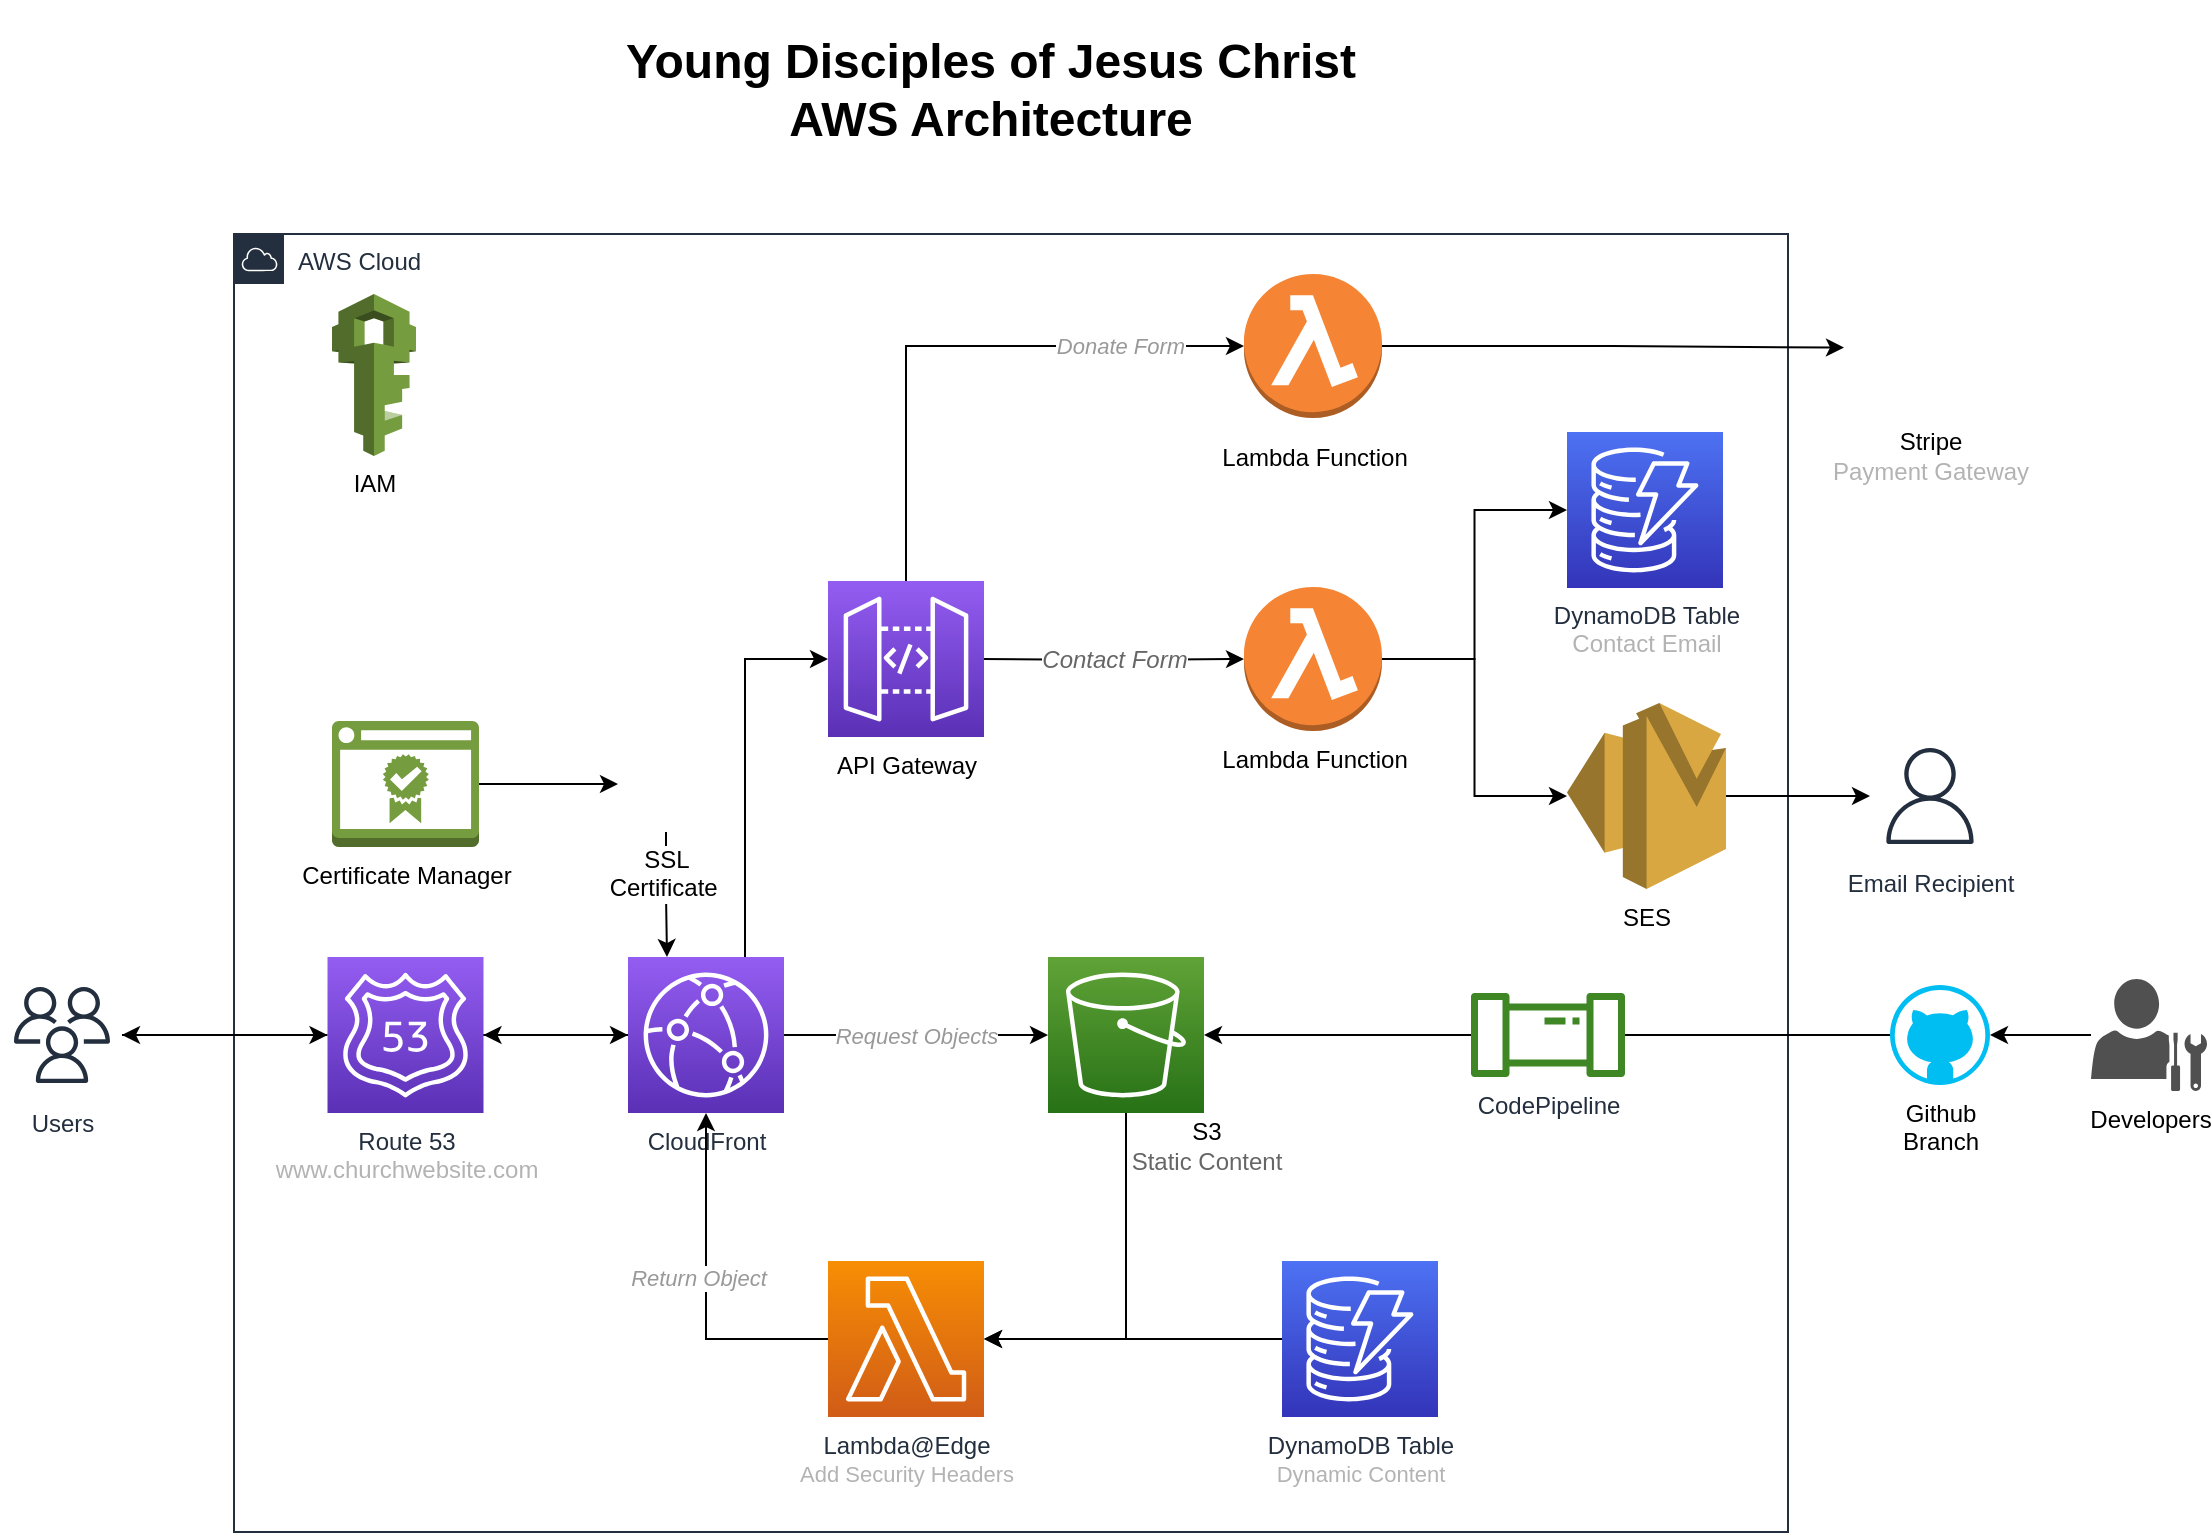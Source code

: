 <mxfile version="15.8.9" type="device"><diagram id="F_GX6j7zNEubSdY9tGsO" name="Page-1"><mxGraphModel dx="2720" dy="1298" grid="0" gridSize="10" guides="1" tooltips="1" connect="1" arrows="1" fold="1" page="1" pageScale="1" pageWidth="1600" pageHeight="900" math="0" shadow="0"><root><mxCell id="0"/><mxCell id="ze4dOxGsV48yEMxb5CTM-83" value="Cheapest" style="" parent="0"/><mxCell id="ze4dOxGsV48yEMxb5CTM-84" value="AWS Cloud" style="points=[[0,0],[0.25,0],[0.5,0],[0.75,0],[1,0],[1,0.25],[1,0.5],[1,0.75],[1,1],[0.75,1],[0.5,1],[0.25,1],[0,1],[0,0.75],[0,0.5],[0,0.25]];outlineConnect=0;gradientColor=none;html=1;whiteSpace=wrap;fontSize=12;fontStyle=0;shape=mxgraph.aws4.group;grIcon=mxgraph.aws4.group_aws_cloud;strokeColor=#232F3E;fillColor=none;verticalAlign=top;align=left;spacingLeft=30;fontColor=#232F3E;dashed=0;" parent="ze4dOxGsV48yEMxb5CTM-83" vertex="1"><mxGeometry x="390" y="132" width="777" height="649" as="geometry"/></mxCell><mxCell id="ze4dOxGsV48yEMxb5CTM-133" style="edgeStyle=orthogonalEdgeStyle;rounded=0;orthogonalLoop=1;jettySize=auto;html=1;entryX=0;entryY=0.5;entryDx=0;entryDy=0;entryPerimeter=0;fontColor=#666666;exitX=0.75;exitY=0;exitDx=0;exitDy=0;exitPerimeter=0;" parent="ze4dOxGsV48yEMxb5CTM-83" source="ze4dOxGsV48yEMxb5CTM-86" target="ze4dOxGsV48yEMxb5CTM-124" edge="1"><mxGeometry relative="1" as="geometry"/></mxCell><mxCell id="Wkkz1tDfZ1V06rZeRBWS-2" value="&lt;i&gt;&lt;font color=&quot;#999999&quot;&gt;Request Objects&lt;/font&gt;&lt;/i&gt;" style="edgeStyle=orthogonalEdgeStyle;rounded=0;orthogonalLoop=1;jettySize=auto;html=1;fontColor=#666666;strokeColor=#000000;" edge="1" parent="ze4dOxGsV48yEMxb5CTM-83" source="ze4dOxGsV48yEMxb5CTM-86" target="ze4dOxGsV48yEMxb5CTM-90"><mxGeometry relative="1" as="geometry"/></mxCell><mxCell id="imjI7Wg0snwb1tpI8fab-19" style="edgeStyle=orthogonalEdgeStyle;rounded=0;orthogonalLoop=1;jettySize=auto;html=1;exitX=0;exitY=0.5;exitDx=0;exitDy=0;exitPerimeter=0;labelBackgroundColor=none;fontColor=#999999;strokeColor=#000000;" edge="1" parent="ze4dOxGsV48yEMxb5CTM-83" source="ze4dOxGsV48yEMxb5CTM-86" target="ze4dOxGsV48yEMxb5CTM-93"><mxGeometry relative="1" as="geometry"/></mxCell><mxCell id="ze4dOxGsV48yEMxb5CTM-86" value="CloudFront" style="sketch=0;points=[[0,0,0],[0.25,0,0],[0.5,0,0],[0.75,0,0],[1,0,0],[0,1,0],[0.25,1,0],[0.5,1,0],[0.75,1,0],[1,1,0],[0,0.25,0],[0,0.5,0],[0,0.75,0],[1,0.25,0],[1,0.5,0],[1,0.75,0]];outlineConnect=0;fontColor=#232F3E;gradientColor=#945DF2;gradientDirection=north;fillColor=#5A30B5;strokeColor=#ffffff;dashed=0;verticalLabelPosition=bottom;verticalAlign=top;align=center;html=1;fontSize=12;fontStyle=0;aspect=fixed;shape=mxgraph.aws4.resourceIcon;resIcon=mxgraph.aws4.cloudfront;" parent="ze4dOxGsV48yEMxb5CTM-83" vertex="1"><mxGeometry x="587" y="493.5" width="78" height="78" as="geometry"/></mxCell><mxCell id="ze4dOxGsV48yEMxb5CTM-88" style="edgeStyle=orthogonalEdgeStyle;rounded=0;orthogonalLoop=1;jettySize=auto;html=1;exitX=0.5;exitY=1;exitDx=0;exitDy=0;exitPerimeter=0;entryX=1;entryY=0.5;entryDx=0;entryDy=0;entryPerimeter=0;" parent="ze4dOxGsV48yEMxb5CTM-83" source="ze4dOxGsV48yEMxb5CTM-90" target="ze4dOxGsV48yEMxb5CTM-115" edge="1"><mxGeometry relative="1" as="geometry"/></mxCell><mxCell id="ze4dOxGsV48yEMxb5CTM-90" value="" style="sketch=0;points=[[0,0,0],[0.25,0,0],[0.5,0,0],[0.75,0,0],[1,0,0],[0,1,0],[0.25,1,0],[0.5,1,0],[0.75,1,0],[1,1,0],[0,0.25,0],[0,0.5,0],[0,0.75,0],[1,0.25,0],[1,0.5,0],[1,0.75,0]];outlineConnect=0;fontColor=#232F3E;gradientColor=#60A337;gradientDirection=north;fillColor=#277116;strokeColor=#ffffff;dashed=0;verticalLabelPosition=bottom;verticalAlign=top;align=center;html=1;fontSize=12;fontStyle=0;aspect=fixed;shape=mxgraph.aws4.resourceIcon;resIcon=mxgraph.aws4.s3;" parent="ze4dOxGsV48yEMxb5CTM-83" vertex="1"><mxGeometry x="797" y="493.5" width="78" height="78" as="geometry"/></mxCell><mxCell id="ze4dOxGsV48yEMxb5CTM-91" style="edgeStyle=orthogonalEdgeStyle;rounded=0;orthogonalLoop=1;jettySize=auto;html=1;" parent="ze4dOxGsV48yEMxb5CTM-83" source="ze4dOxGsV48yEMxb5CTM-93" target="ze4dOxGsV48yEMxb5CTM-95" edge="1"><mxGeometry relative="1" as="geometry"/></mxCell><mxCell id="ze4dOxGsV48yEMxb5CTM-92" style="edgeStyle=orthogonalEdgeStyle;rounded=0;orthogonalLoop=1;jettySize=auto;html=1;exitX=1;exitY=0.5;exitDx=0;exitDy=0;exitPerimeter=0;fontColor=#000000;startArrow=none;" parent="ze4dOxGsV48yEMxb5CTM-83" source="ze4dOxGsV48yEMxb5CTM-93" target="ze4dOxGsV48yEMxb5CTM-86" edge="1"><mxGeometry relative="1" as="geometry"><mxPoint x="545" y="532.5" as="sourcePoint"/></mxGeometry></mxCell><mxCell id="ze4dOxGsV48yEMxb5CTM-93" value="Route 53&lt;br&gt;&lt;font color=&quot;#b3b3b3&quot;&gt;www.churchwebsite.com&lt;/font&gt;" style="sketch=0;points=[[0,0,0],[0.25,0,0],[0.5,0,0],[0.75,0,0],[1,0,0],[0,1,0],[0.25,1,0],[0.5,1,0],[0.75,1,0],[1,1,0],[0,0.25,0],[0,0.5,0],[0,0.75,0],[1,0.25,0],[1,0.5,0],[1,0.75,0]];outlineConnect=0;fontColor=#232F3E;gradientColor=#945DF2;gradientDirection=north;fillColor=#5A30B5;strokeColor=#ffffff;dashed=0;verticalLabelPosition=bottom;verticalAlign=top;align=center;html=1;fontSize=12;fontStyle=0;aspect=fixed;shape=mxgraph.aws4.resourceIcon;resIcon=mxgraph.aws4.route_53;" parent="ze4dOxGsV48yEMxb5CTM-83" vertex="1"><mxGeometry x="436.75" y="493.5" width="78" height="78" as="geometry"/></mxCell><mxCell id="ze4dOxGsV48yEMxb5CTM-94" style="edgeStyle=orthogonalEdgeStyle;rounded=0;orthogonalLoop=1;jettySize=auto;html=1;" parent="ze4dOxGsV48yEMxb5CTM-83" source="ze4dOxGsV48yEMxb5CTM-95" target="ze4dOxGsV48yEMxb5CTM-93" edge="1"><mxGeometry relative="1" as="geometry"/></mxCell><mxCell id="ze4dOxGsV48yEMxb5CTM-95" value="Users" style="sketch=0;outlineConnect=0;fontColor=#232F3E;gradientColor=none;strokeColor=#232F3E;fillColor=#ffffff;dashed=0;verticalLabelPosition=bottom;verticalAlign=top;align=center;html=1;fontSize=12;fontStyle=0;aspect=fixed;shape=mxgraph.aws4.resourceIcon;resIcon=mxgraph.aws4.users;" parent="ze4dOxGsV48yEMxb5CTM-83" vertex="1"><mxGeometry x="274" y="502.5" width="60" height="60" as="geometry"/></mxCell><mxCell id="imjI7Wg0snwb1tpI8fab-20" style="edgeStyle=orthogonalEdgeStyle;rounded=0;orthogonalLoop=1;jettySize=auto;html=1;exitX=0.5;exitY=1;exitDx=0;exitDy=0;entryX=0.25;entryY=0;entryDx=0;entryDy=0;entryPerimeter=0;labelBackgroundColor=none;fontColor=#B3B3B3;strokeColor=#000000;" edge="1" parent="ze4dOxGsV48yEMxb5CTM-83" source="ze4dOxGsV48yEMxb5CTM-97" target="ze4dOxGsV48yEMxb5CTM-86"><mxGeometry relative="1" as="geometry"/></mxCell><mxCell id="ze4dOxGsV48yEMxb5CTM-97" value="SSL &lt;br&gt;Certificate&amp;nbsp;" style="shape=image;html=1;verticalAlign=top;verticalLabelPosition=bottom;labelBackgroundColor=#ffffff;imageAspect=0;aspect=fixed;image=https://cdn2.iconfinder.com/data/icons/whcompare-servers-web-hosting/50/ssl-certificate-128.png" parent="ze4dOxGsV48yEMxb5CTM-83" vertex="1"><mxGeometry x="582" y="383" width="48" height="48" as="geometry"/></mxCell><mxCell id="imjI7Wg0snwb1tpI8fab-21" style="edgeStyle=orthogonalEdgeStyle;rounded=0;orthogonalLoop=1;jettySize=auto;html=1;labelBackgroundColor=none;fontColor=#B3B3B3;strokeColor=#000000;" edge="1" parent="ze4dOxGsV48yEMxb5CTM-83" source="ze4dOxGsV48yEMxb5CTM-99" target="ze4dOxGsV48yEMxb5CTM-97"><mxGeometry relative="1" as="geometry"/></mxCell><mxCell id="ze4dOxGsV48yEMxb5CTM-99" value="Certificate Manager" style="outlineConnect=0;dashed=0;verticalLabelPosition=bottom;verticalAlign=top;align=center;html=1;shape=mxgraph.aws3.certificate_manager_2;fillColor=#759C3E;gradientColor=none;" parent="ze4dOxGsV48yEMxb5CTM-83" vertex="1"><mxGeometry x="439" y="375.5" width="73.5" height="63" as="geometry"/></mxCell><mxCell id="Wkkz1tDfZ1V06rZeRBWS-8" style="edgeStyle=none;rounded=0;orthogonalLoop=1;jettySize=auto;html=1;fontColor=#666666;strokeColor=#000000;startArrow=none;" edge="1" parent="ze4dOxGsV48yEMxb5CTM-83" source="Wkkz1tDfZ1V06rZeRBWS-9" target="ze4dOxGsV48yEMxb5CTM-90"><mxGeometry relative="1" as="geometry"/></mxCell><mxCell id="ze4dOxGsV48yEMxb5CTM-101" value="Github&lt;br&gt;Branch" style="verticalLabelPosition=bottom;html=1;verticalAlign=top;align=center;strokeColor=none;fillColor=#00BEF2;shape=mxgraph.azure.github_code;pointerEvents=1;" parent="ze4dOxGsV48yEMxb5CTM-83" vertex="1"><mxGeometry x="1218" y="507.5" width="50" height="50" as="geometry"/></mxCell><mxCell id="ze4dOxGsV48yEMxb5CTM-104" value="S3&lt;br&gt;&lt;font color=&quot;#666666&quot;&gt;Static Content&lt;/font&gt;" style="text;html=1;align=center;verticalAlign=middle;resizable=0;points=[];autosize=1;strokeColor=none;fillColor=none;" parent="ze4dOxGsV48yEMxb5CTM-83" vertex="1"><mxGeometry x="833" y="571.5" width="85" height="32" as="geometry"/></mxCell><mxCell id="ze4dOxGsV48yEMxb5CTM-106" style="edgeStyle=orthogonalEdgeStyle;rounded=0;orthogonalLoop=1;jettySize=auto;html=1;" parent="ze4dOxGsV48yEMxb5CTM-83" source="imjI7Wg0snwb1tpI8fab-5" target="ze4dOxGsV48yEMxb5CTM-109" edge="1"><mxGeometry relative="1" as="geometry"><mxPoint x="967" y="344" as="sourcePoint"/></mxGeometry></mxCell><mxCell id="Wkkz1tDfZ1V06rZeRBWS-4" style="edgeStyle=orthogonalEdgeStyle;rounded=0;orthogonalLoop=1;jettySize=auto;html=1;entryX=0;entryY=0.5;entryDx=0;entryDy=0;entryPerimeter=0;fontColor=#666666;strokeColor=#000000;" edge="1" parent="ze4dOxGsV48yEMxb5CTM-83" source="imjI7Wg0snwb1tpI8fab-5" target="Wkkz1tDfZ1V06rZeRBWS-3"><mxGeometry relative="1" as="geometry"><mxPoint x="967" y="344" as="sourcePoint"/></mxGeometry></mxCell><mxCell id="ze4dOxGsV48yEMxb5CTM-108" style="edgeStyle=orthogonalEdgeStyle;rounded=0;orthogonalLoop=1;jettySize=auto;html=1;exitX=1;exitY=0.5;exitDx=0;exitDy=0;exitPerimeter=0;" parent="ze4dOxGsV48yEMxb5CTM-83" source="ze4dOxGsV48yEMxb5CTM-109" target="ze4dOxGsV48yEMxb5CTM-112" edge="1"><mxGeometry relative="1" as="geometry"/></mxCell><mxCell id="ze4dOxGsV48yEMxb5CTM-109" value="SES" style="outlineConnect=0;dashed=0;verticalLabelPosition=bottom;verticalAlign=top;align=center;html=1;shape=mxgraph.aws3.ses;fillColor=#D9A741;gradientColor=none;" parent="ze4dOxGsV48yEMxb5CTM-83" vertex="1"><mxGeometry x="1056.5" y="366.5" width="79.5" height="93" as="geometry"/></mxCell><mxCell id="ze4dOxGsV48yEMxb5CTM-134" style="edgeStyle=orthogonalEdgeStyle;rounded=0;orthogonalLoop=1;jettySize=auto;html=1;entryX=1;entryY=0.5;entryDx=0;entryDy=0;entryPerimeter=0;fontColor=#666666;" parent="ze4dOxGsV48yEMxb5CTM-83" source="ze4dOxGsV48yEMxb5CTM-111" target="ze4dOxGsV48yEMxb5CTM-101" edge="1"><mxGeometry relative="1" as="geometry"/></mxCell><mxCell id="ze4dOxGsV48yEMxb5CTM-111" value="Developers" style="sketch=0;pointerEvents=1;shadow=0;dashed=0;html=1;strokeColor=none;fillColor=#505050;labelPosition=center;verticalLabelPosition=bottom;verticalAlign=top;outlineConnect=0;align=center;shape=mxgraph.office.users.administrator;" parent="ze4dOxGsV48yEMxb5CTM-83" vertex="1"><mxGeometry x="1318.5" y="504.5" width="58" height="56" as="geometry"/></mxCell><mxCell id="ze4dOxGsV48yEMxb5CTM-112" value="Email Recipient" style="sketch=0;outlineConnect=0;fontColor=#232F3E;gradientColor=none;strokeColor=#232F3E;fillColor=#ffffff;dashed=0;verticalLabelPosition=bottom;verticalAlign=top;align=center;html=1;fontSize=12;fontStyle=0;aspect=fixed;shape=mxgraph.aws4.resourceIcon;resIcon=mxgraph.aws4.user;" parent="ze4dOxGsV48yEMxb5CTM-83" vertex="1"><mxGeometry x="1208" y="383" width="60" height="60" as="geometry"/></mxCell><mxCell id="ze4dOxGsV48yEMxb5CTM-113" style="edgeStyle=orthogonalEdgeStyle;rounded=0;orthogonalLoop=1;jettySize=auto;html=1;" parent="ze4dOxGsV48yEMxb5CTM-83" source="ze4dOxGsV48yEMxb5CTM-115" target="ze4dOxGsV48yEMxb5CTM-86" edge="1"><mxGeometry relative="1" as="geometry"/></mxCell><mxCell id="ze4dOxGsV48yEMxb5CTM-114" value="&lt;font color=&quot;#666666&quot;&gt;&lt;br&gt;&lt;/font&gt;" style="edgeLabel;html=1;align=center;verticalAlign=middle;resizable=0;points=[];fontColor=#000000;" parent="ze4dOxGsV48yEMxb5CTM-113" vertex="1" connectable="0"><mxGeometry x="-0.098" y="1" relative="1" as="geometry"><mxPoint x="-2" y="-9" as="offset"/></mxGeometry></mxCell><mxCell id="imjI7Wg0snwb1tpI8fab-10" value="&lt;i&gt;&lt;font color=&quot;#999999&quot;&gt;Return Object&lt;/font&gt;&lt;/i&gt;" style="edgeLabel;html=1;align=center;verticalAlign=middle;resizable=0;points=[];fontColor=#000000;" vertex="1" connectable="0" parent="ze4dOxGsV48yEMxb5CTM-113"><mxGeometry x="0.052" y="4" relative="1" as="geometry"><mxPoint as="offset"/></mxGeometry></mxCell><mxCell id="ze4dOxGsV48yEMxb5CTM-115" value="Lambda@Edge&lt;br&gt;&lt;span style=&quot;font-size: 11px ; background-color: rgb(255 , 255 , 255)&quot;&gt;&lt;font color=&quot;#b3b3b3&quot;&gt;Add Security Headers&lt;/font&gt;&lt;/span&gt;" style="sketch=0;points=[[0,0,0],[0.25,0,0],[0.5,0,0],[0.75,0,0],[1,0,0],[0,1,0],[0.25,1,0],[0.5,1,0],[0.75,1,0],[1,1,0],[0,0.25,0],[0,0.5,0],[0,0.75,0],[1,0.25,0],[1,0.5,0],[1,0.75,0]];outlineConnect=0;fontColor=#232F3E;gradientColor=#F78E04;gradientDirection=north;fillColor=#D05C17;strokeColor=#ffffff;dashed=0;verticalLabelPosition=bottom;verticalAlign=top;align=center;html=1;fontSize=12;fontStyle=0;aspect=fixed;shape=mxgraph.aws4.resourceIcon;resIcon=mxgraph.aws4.lambda;" parent="ze4dOxGsV48yEMxb5CTM-83" vertex="1"><mxGeometry x="687" y="645.5" width="78" height="78" as="geometry"/></mxCell><mxCell id="ze4dOxGsV48yEMxb5CTM-117" value="&lt;font color=&quot;#000000&quot;&gt;IAM&lt;/font&gt;" style="outlineConnect=0;dashed=0;verticalLabelPosition=bottom;verticalAlign=top;align=center;html=1;shape=mxgraph.aws3.iam;fillColor=#759C3E;gradientColor=none;fontColor=#CC0000;" parent="ze4dOxGsV48yEMxb5CTM-83" vertex="1"><mxGeometry x="439" y="162" width="42" height="81" as="geometry"/></mxCell><mxCell id="ze4dOxGsV48yEMxb5CTM-118" value="" style="edgeStyle=orthogonalEdgeStyle;rounded=0;orthogonalLoop=1;jettySize=auto;html=1;exitX=1;exitY=0.5;exitDx=0;exitDy=0;exitPerimeter=0;fontColor=#000000;endArrow=none;entryX=0;entryY=0.5;entryDx=0;entryDy=0;entryPerimeter=0;" parent="ze4dOxGsV48yEMxb5CTM-83" source="ze4dOxGsV48yEMxb5CTM-93" target="ze4dOxGsV48yEMxb5CTM-86" edge="1"><mxGeometry relative="1" as="geometry"><mxPoint x="425" y="532.5" as="sourcePoint"/><mxPoint x="467" y="532.5" as="targetPoint"/></mxGeometry></mxCell><mxCell id="ze4dOxGsV48yEMxb5CTM-119" style="edgeStyle=orthogonalEdgeStyle;rounded=0;orthogonalLoop=1;jettySize=auto;html=1;exitX=0;exitY=0.5;exitDx=0;exitDy=0;exitPerimeter=0;fontColor=#666666;" parent="ze4dOxGsV48yEMxb5CTM-83" source="ze4dOxGsV48yEMxb5CTM-121" target="ze4dOxGsV48yEMxb5CTM-115" edge="1"><mxGeometry relative="1" as="geometry"/></mxCell><mxCell id="ze4dOxGsV48yEMxb5CTM-121" value="DynamoDB Table&lt;br&gt;&lt;span style=&quot;font-size: 11px ; background-color: rgb(255 , 255 , 255)&quot;&gt;&lt;font color=&quot;#b3b3b3&quot;&gt;Dynamic Content&lt;/font&gt;&lt;/span&gt;" style="sketch=0;points=[[0,0,0],[0.25,0,0],[0.5,0,0],[0.75,0,0],[1,0,0],[0,1,0],[0.25,1,0],[0.5,1,0],[0.75,1,0],[1,1,0],[0,0.25,0],[0,0.5,0],[0,0.75,0],[1,0.25,0],[1,0.5,0],[1,0.75,0]];outlineConnect=0;fontColor=#232F3E;gradientColor=#4D72F3;gradientDirection=north;fillColor=#3334B9;strokeColor=#ffffff;dashed=0;verticalLabelPosition=bottom;verticalAlign=top;align=center;html=1;fontSize=12;fontStyle=0;aspect=fixed;shape=mxgraph.aws4.resourceIcon;resIcon=mxgraph.aws4.dynamodb;" parent="ze4dOxGsV48yEMxb5CTM-83" vertex="1"><mxGeometry x="914" y="645.5" width="78" height="78" as="geometry"/></mxCell><mxCell id="imjI7Wg0snwb1tpI8fab-0" value="&lt;span style=&quot;font-family: &amp;#34;helvetica&amp;#34; ; font-size: 12px ; font-weight: 400 ; letter-spacing: normal ; text-align: center ; text-indent: 0px ; text-transform: none ; word-spacing: 0px&quot;&gt;&lt;font color=&quot;#666666&quot;&gt;&lt;i&gt;Contact Form&lt;/i&gt;&lt;/font&gt;&lt;/span&gt;" style="edgeStyle=orthogonalEdgeStyle;rounded=0;orthogonalLoop=1;jettySize=auto;html=1;exitX=1;exitY=0.5;exitDx=0;exitDy=0;exitPerimeter=0;fontColor=#000000;strokeColor=#000000;" edge="1" parent="ze4dOxGsV48yEMxb5CTM-83" target="imjI7Wg0snwb1tpI8fab-5"><mxGeometry relative="1" as="geometry"><mxPoint x="764" y="344.5" as="sourcePoint"/><mxPoint x="888.0" y="344" as="targetPoint"/><Array as="points"/></mxGeometry></mxCell><mxCell id="imjI7Wg0snwb1tpI8fab-17" style="edgeStyle=orthogonalEdgeStyle;rounded=0;orthogonalLoop=1;jettySize=auto;html=1;entryX=0;entryY=0.5;entryDx=0;entryDy=0;entryPerimeter=0;labelBackgroundColor=none;fontColor=#999999;strokeColor=#000000;" edge="1" parent="ze4dOxGsV48yEMxb5CTM-83" source="ze4dOxGsV48yEMxb5CTM-124" target="imjI7Wg0snwb1tpI8fab-6"><mxGeometry relative="1" as="geometry"><Array as="points"><mxPoint x="726" y="188"/></Array></mxGeometry></mxCell><mxCell id="imjI7Wg0snwb1tpI8fab-18" value="&lt;i&gt;Donate Form&lt;/i&gt;" style="edgeLabel;html=1;align=center;verticalAlign=middle;resizable=0;points=[];fontColor=#999999;" vertex="1" connectable="0" parent="imjI7Wg0snwb1tpI8fab-17"><mxGeometry x="0.528" y="-3" relative="1" as="geometry"><mxPoint x="5" y="-3" as="offset"/></mxGeometry></mxCell><mxCell id="ze4dOxGsV48yEMxb5CTM-124" value="&lt;span style=&quot;color: rgb(0 , 0 , 0)&quot;&gt;API Gateway&lt;/span&gt;" style="sketch=0;points=[[0,0,0],[0.25,0,0],[0.5,0,0],[0.75,0,0],[1,0,0],[0,1,0],[0.25,1,0],[0.5,1,0],[0.75,1,0],[1,1,0],[0,0.25,0],[0,0.5,0],[0,0.75,0],[1,0.25,0],[1,0.5,0],[1,0.75,0]];outlineConnect=0;fontColor=#232F3E;gradientColor=#945DF2;gradientDirection=north;fillColor=#5A30B5;strokeColor=#ffffff;dashed=0;verticalLabelPosition=bottom;verticalAlign=top;align=center;html=1;fontSize=12;fontStyle=0;aspect=fixed;shape=mxgraph.aws4.resourceIcon;resIcon=mxgraph.aws4.api_gateway;" parent="ze4dOxGsV48yEMxb5CTM-83" vertex="1"><mxGeometry x="687" y="305.5" width="78" height="78" as="geometry"/></mxCell><mxCell id="Wkkz1tDfZ1V06rZeRBWS-3" value="DynamoDB Table&lt;br&gt;&lt;font color=&quot;#b3b3b3&quot;&gt;Contact Email&lt;/font&gt;" style="sketch=0;points=[[0,0,0],[0.25,0,0],[0.5,0,0],[0.75,0,0],[1,0,0],[0,1,0],[0.25,1,0],[0.5,1,0],[0.75,1,0],[1,1,0],[0,0.25,0],[0,0.5,0],[0,0.75,0],[1,0.25,0],[1,0.5,0],[1,0.75,0]];outlineConnect=0;fontColor=#232F3E;gradientColor=#4D72F3;gradientDirection=north;fillColor=#3334B9;strokeColor=#ffffff;dashed=0;verticalLabelPosition=bottom;verticalAlign=top;align=center;html=1;fontSize=12;fontStyle=0;aspect=fixed;shape=mxgraph.aws4.resourceIcon;resIcon=mxgraph.aws4.dynamodb;" vertex="1" parent="ze4dOxGsV48yEMxb5CTM-83"><mxGeometry x="1056.5" y="231" width="78" height="78" as="geometry"/></mxCell><mxCell id="Wkkz1tDfZ1V06rZeRBWS-9" value="CodePipeline" style="sketch=0;outlineConnect=0;fontColor=#232F3E;gradientColor=none;fillColor=#3F8624;strokeColor=none;dashed=0;verticalLabelPosition=bottom;verticalAlign=top;align=center;html=1;fontSize=12;fontStyle=0;aspect=fixed;pointerEvents=1;shape=mxgraph.aws4.iot_analytics_pipeline;" vertex="1" parent="ze4dOxGsV48yEMxb5CTM-83"><mxGeometry x="1008" y="511.5" width="78" height="42" as="geometry"/></mxCell><mxCell id="Wkkz1tDfZ1V06rZeRBWS-10" value="" style="edgeStyle=none;rounded=0;orthogonalLoop=1;jettySize=auto;html=1;fontColor=#666666;strokeColor=#000000;endArrow=none;" edge="1" parent="ze4dOxGsV48yEMxb5CTM-83" source="ze4dOxGsV48yEMxb5CTM-101" target="Wkkz1tDfZ1V06rZeRBWS-9"><mxGeometry relative="1" as="geometry"><mxPoint x="1218" y="532.5" as="sourcePoint"/><mxPoint x="875" y="532.5" as="targetPoint"/></mxGeometry></mxCell><mxCell id="imjI7Wg0snwb1tpI8fab-5" value="&lt;font color=&quot;#000000&quot;&gt;Lambda Function&lt;/font&gt;" style="outlineConnect=0;dashed=0;verticalLabelPosition=bottom;verticalAlign=top;align=center;html=1;shape=mxgraph.aws3.lambda_function;fillColor=#F58534;gradientColor=none;labelBackgroundColor=#FFFFFF;fontColor=#B3B3B3;" vertex="1" parent="ze4dOxGsV48yEMxb5CTM-83"><mxGeometry x="895" y="308.5" width="69" height="72" as="geometry"/></mxCell><mxCell id="imjI7Wg0snwb1tpI8fab-12" value="" style="group" vertex="1" connectable="0" parent="ze4dOxGsV48yEMxb5CTM-83"><mxGeometry x="878" y="152" width="103" height="101" as="geometry"/></mxCell><mxCell id="imjI7Wg0snwb1tpI8fab-6" value="" style="outlineConnect=0;dashed=0;verticalLabelPosition=bottom;verticalAlign=top;align=center;html=1;shape=mxgraph.aws3.lambda_function;fillColor=#F58534;gradientColor=none;labelBackgroundColor=#FFFFFF;fontColor=#B3B3B3;" vertex="1" parent="imjI7Wg0snwb1tpI8fab-12"><mxGeometry x="17" width="69" height="72" as="geometry"/></mxCell><mxCell id="imjI7Wg0snwb1tpI8fab-8" value="&lt;span style=&quot;background-color: rgb(255 , 255 , 255)&quot;&gt;Lambda Function&lt;/span&gt;" style="text;html=1;align=center;verticalAlign=middle;resizable=0;points=[];autosize=1;strokeColor=none;fillColor=none;fontColor=#000000;" vertex="1" parent="imjI7Wg0snwb1tpI8fab-12"><mxGeometry y="83" width="103" height="18" as="geometry"/></mxCell><mxCell id="imjI7Wg0snwb1tpI8fab-14" style="edgeStyle=orthogonalEdgeStyle;rounded=0;orthogonalLoop=1;jettySize=auto;html=1;exitX=1;exitY=0.5;exitDx=0;exitDy=0;exitPerimeter=0;labelBackgroundColor=none;fontColor=#999999;strokeColor=#000000;" edge="1" parent="ze4dOxGsV48yEMxb5CTM-83" source="imjI7Wg0snwb1tpI8fab-6" target="imjI7Wg0snwb1tpI8fab-2"><mxGeometry relative="1" as="geometry"/></mxCell><mxCell id="imjI7Wg0snwb1tpI8fab-16" value="" style="group" vertex="1" connectable="0" parent="ze4dOxGsV48yEMxb5CTM-83"><mxGeometry x="1184" y="146.25" width="108" height="112.5" as="geometry"/></mxCell><mxCell id="imjI7Wg0snwb1tpI8fab-2" value="" style="shape=image;html=1;verticalAlign=top;verticalLabelPosition=bottom;labelBackgroundColor=#ffffff;imageAspect=0;aspect=fixed;image=https://cdn1.iconfinder.com/data/icons/icons-for-a-site-1/64/advantage_payment_way-128.png;fontColor=#B3B3B3;" vertex="1" parent="imjI7Wg0snwb1tpI8fab-16"><mxGeometry x="11" width="85" height="85" as="geometry"/></mxCell><mxCell id="imjI7Wg0snwb1tpI8fab-15" value="&lt;font color=&quot;#000000&quot;&gt;Stripe&lt;/font&gt;&lt;br style=&quot;color: rgb(179 , 179 , 179)&quot;&gt;&lt;span style=&quot;color: rgb(179 , 179 , 179) ; background-color: rgb(255 , 255 , 255)&quot;&gt;Payment Gateway&lt;/span&gt;" style="text;html=1;align=center;verticalAlign=middle;resizable=0;points=[];autosize=1;strokeColor=none;fillColor=none;fontColor=#999999;" vertex="1" parent="imjI7Wg0snwb1tpI8fab-16"><mxGeometry y="80.5" width="108" height="32" as="geometry"/></mxCell><mxCell id="imjI7Wg0snwb1tpI8fab-22" value="&lt;h1&gt;&lt;font color=&quot;#000000&quot;&gt;Young Disciples of Jesus Christ&lt;br&gt;&lt;/font&gt;&lt;font color=&quot;#000000&quot;&gt;AWS Architecture&lt;/font&gt;&lt;/h1&gt;" style="text;html=1;align=center;verticalAlign=middle;resizable=0;points=[];autosize=1;strokeColor=none;fillColor=none;fontColor=#B3B3B3;" vertex="1" parent="ze4dOxGsV48yEMxb5CTM-83"><mxGeometry x="580" y="28" width="375" height="64" as="geometry"/></mxCell><mxCell id="Wkkz1tDfZ1V06rZeRBWS-11" value="Expensive" parent="0" visible="0"/><mxCell id="Wkkz1tDfZ1V06rZeRBWS-12" value="AWS Cloud" style="points=[[0,0],[0.25,0],[0.5,0],[0.75,0],[1,0],[1,0.25],[1,0.5],[1,0.75],[1,1],[0.75,1],[0.5,1],[0.25,1],[0,1],[0,0.75],[0,0.5],[0,0.25]];outlineConnect=0;gradientColor=none;html=1;whiteSpace=wrap;fontSize=12;fontStyle=0;shape=mxgraph.aws4.group;grIcon=mxgraph.aws4.group_aws_cloud;strokeColor=#232F3E;fillColor=none;verticalAlign=top;align=left;spacingLeft=30;fontColor=#232F3E;dashed=0;" vertex="1" parent="Wkkz1tDfZ1V06rZeRBWS-11"><mxGeometry x="356" y="100" width="856" height="701" as="geometry"/></mxCell><mxCell id="Wkkz1tDfZ1V06rZeRBWS-13" style="edgeStyle=orthogonalEdgeStyle;rounded=0;orthogonalLoop=1;jettySize=auto;html=1;entryX=0;entryY=0.5;entryDx=0;entryDy=0;entryPerimeter=0;fontColor=#666666;exitX=0.75;exitY=0;exitDx=0;exitDy=0;exitPerimeter=0;" edge="1" parent="Wkkz1tDfZ1V06rZeRBWS-11" source="Wkkz1tDfZ1V06rZeRBWS-15" target="Wkkz1tDfZ1V06rZeRBWS-48"><mxGeometry relative="1" as="geometry"/></mxCell><mxCell id="Wkkz1tDfZ1V06rZeRBWS-14" value="Request Objects" style="edgeStyle=orthogonalEdgeStyle;rounded=0;orthogonalLoop=1;jettySize=auto;html=1;fontColor=#666666;strokeColor=#000000;" edge="1" parent="Wkkz1tDfZ1V06rZeRBWS-11" source="Wkkz1tDfZ1V06rZeRBWS-15" target="Wkkz1tDfZ1V06rZeRBWS-18"><mxGeometry relative="1" as="geometry"/></mxCell><mxCell id="Wkkz1tDfZ1V06rZeRBWS-15" value="CloudFront" style="sketch=0;points=[[0,0,0],[0.25,0,0],[0.5,0,0],[0.75,0,0],[1,0,0],[0,1,0],[0.25,1,0],[0.5,1,0],[0.75,1,0],[1,1,0],[0,0.25,0],[0,0.5,0],[0,0.75,0],[1,0.25,0],[1,0.5,0],[1,0.75,0]];outlineConnect=0;fontColor=#232F3E;gradientColor=#945DF2;gradientDirection=north;fillColor=#5A30B5;strokeColor=#ffffff;dashed=0;verticalLabelPosition=bottom;verticalAlign=top;align=center;html=1;fontSize=12;fontStyle=0;aspect=fixed;shape=mxgraph.aws4.resourceIcon;resIcon=mxgraph.aws4.cloudfront;" vertex="1" parent="Wkkz1tDfZ1V06rZeRBWS-11"><mxGeometry x="632" y="513.5" width="78" height="78" as="geometry"/></mxCell><mxCell id="Wkkz1tDfZ1V06rZeRBWS-16" style="edgeStyle=orthogonalEdgeStyle;rounded=0;orthogonalLoop=1;jettySize=auto;html=1;exitX=0.5;exitY=1;exitDx=0;exitDy=0;exitPerimeter=0;entryX=1;entryY=0.5;entryDx=0;entryDy=0;entryPerimeter=0;" edge="1" parent="Wkkz1tDfZ1V06rZeRBWS-11" source="Wkkz1tDfZ1V06rZeRBWS-18" target="Wkkz1tDfZ1V06rZeRBWS-42"><mxGeometry relative="1" as="geometry"/></mxCell><mxCell id="Wkkz1tDfZ1V06rZeRBWS-17" value="&lt;font color=&quot;#666666&quot;&gt;Return Object&lt;/font&gt;" style="edgeLabel;html=1;align=center;verticalAlign=middle;resizable=0;points=[];fontColor=#000000;" vertex="1" connectable="0" parent="Wkkz1tDfZ1V06rZeRBWS-16"><mxGeometry x="-0.234" y="-1" relative="1" as="geometry"><mxPoint x="2" y="9" as="offset"/></mxGeometry></mxCell><mxCell id="Wkkz1tDfZ1V06rZeRBWS-18" value="" style="sketch=0;points=[[0,0,0],[0.25,0,0],[0.5,0,0],[0.75,0,0],[1,0,0],[0,1,0],[0.25,1,0],[0.5,1,0],[0.75,1,0],[1,1,0],[0,0.25,0],[0,0.5,0],[0,0.75,0],[1,0.25,0],[1,0.5,0],[1,0.75,0]];outlineConnect=0;fontColor=#232F3E;gradientColor=#60A337;gradientDirection=north;fillColor=#277116;strokeColor=#ffffff;dashed=0;verticalLabelPosition=bottom;verticalAlign=top;align=center;html=1;fontSize=12;fontStyle=0;aspect=fixed;shape=mxgraph.aws4.resourceIcon;resIcon=mxgraph.aws4.s3;" vertex="1" parent="Wkkz1tDfZ1V06rZeRBWS-11"><mxGeometry x="842" y="513.5" width="78" height="78" as="geometry"/></mxCell><mxCell id="Wkkz1tDfZ1V06rZeRBWS-19" style="edgeStyle=orthogonalEdgeStyle;rounded=0;orthogonalLoop=1;jettySize=auto;html=1;" edge="1" parent="Wkkz1tDfZ1V06rZeRBWS-11" source="Wkkz1tDfZ1V06rZeRBWS-21" target="Wkkz1tDfZ1V06rZeRBWS-23"><mxGeometry relative="1" as="geometry"/></mxCell><mxCell id="Wkkz1tDfZ1V06rZeRBWS-62" style="edgeStyle=none;rounded=0;orthogonalLoop=1;jettySize=auto;html=1;fontColor=#666666;strokeColor=#000000;" edge="1" parent="Wkkz1tDfZ1V06rZeRBWS-11" source="Wkkz1tDfZ1V06rZeRBWS-21" target="Wkkz1tDfZ1V06rZeRBWS-60"><mxGeometry relative="1" as="geometry"/></mxCell><mxCell id="Wkkz1tDfZ1V06rZeRBWS-21" value="Route 53&lt;br&gt;&lt;font color=&quot;#666666&quot;&gt;www.ourwebsite.com&lt;/font&gt;" style="sketch=0;points=[[0,0,0],[0.25,0,0],[0.5,0,0],[0.75,0,0],[1,0,0],[0,1,0],[0.25,1,0],[0.5,1,0],[0.75,1,0],[1,1,0],[0,0.25,0],[0,0.5,0],[0,0.75,0],[1,0.25,0],[1,0.5,0],[1,0.75,0]];outlineConnect=0;fontColor=#232F3E;gradientColor=#945DF2;gradientDirection=north;fillColor=#5A30B5;strokeColor=#ffffff;dashed=0;verticalLabelPosition=bottom;verticalAlign=top;align=center;html=1;fontSize=12;fontStyle=0;aspect=fixed;shape=mxgraph.aws4.resourceIcon;resIcon=mxgraph.aws4.route_53;" vertex="1" parent="Wkkz1tDfZ1V06rZeRBWS-11"><mxGeometry x="392" y="513.5" width="78" height="78" as="geometry"/></mxCell><mxCell id="Wkkz1tDfZ1V06rZeRBWS-22" style="edgeStyle=orthogonalEdgeStyle;rounded=0;orthogonalLoop=1;jettySize=auto;html=1;" edge="1" parent="Wkkz1tDfZ1V06rZeRBWS-11" source="Wkkz1tDfZ1V06rZeRBWS-23" target="Wkkz1tDfZ1V06rZeRBWS-21"><mxGeometry relative="1" as="geometry"/></mxCell><mxCell id="Wkkz1tDfZ1V06rZeRBWS-23" value="Users" style="sketch=0;outlineConnect=0;fontColor=#232F3E;gradientColor=none;strokeColor=#232F3E;fillColor=#ffffff;dashed=0;verticalLabelPosition=bottom;verticalAlign=top;align=center;html=1;fontSize=12;fontStyle=0;aspect=fixed;shape=mxgraph.aws4.resourceIcon;resIcon=mxgraph.aws4.users;" vertex="1" parent="Wkkz1tDfZ1V06rZeRBWS-11"><mxGeometry x="244" y="522.5" width="60" height="60" as="geometry"/></mxCell><mxCell id="Wkkz1tDfZ1V06rZeRBWS-24" style="edgeStyle=orthogonalEdgeStyle;rounded=0;orthogonalLoop=1;jettySize=auto;html=1;entryX=0.25;entryY=0;entryDx=0;entryDy=0;entryPerimeter=0;fontColor=#000000;" edge="1" parent="Wkkz1tDfZ1V06rZeRBWS-11" source="Wkkz1tDfZ1V06rZeRBWS-25" target="Wkkz1tDfZ1V06rZeRBWS-15"><mxGeometry relative="1" as="geometry"/></mxCell><mxCell id="Wkkz1tDfZ1V06rZeRBWS-25" value="&lt;span style=&quot;background-color: rgb(248 , 249 , 250)&quot;&gt;SSL Certificate&amp;nbsp;&lt;/span&gt;" style="shape=image;html=1;verticalAlign=top;verticalLabelPosition=bottom;labelBackgroundColor=#ffffff;imageAspect=0;aspect=fixed;image=https://cdn2.iconfinder.com/data/icons/whcompare-servers-web-hosting/50/ssl-certificate-128.png" vertex="1" parent="Wkkz1tDfZ1V06rZeRBWS-11"><mxGeometry x="559.75" y="380.25" width="48" height="48" as="geometry"/></mxCell><mxCell id="Wkkz1tDfZ1V06rZeRBWS-26" style="edgeStyle=orthogonalEdgeStyle;rounded=0;orthogonalLoop=1;jettySize=auto;html=1;entryX=0;entryY=0.5;entryDx=0;entryDy=0;fontColor=#000000;" edge="1" parent="Wkkz1tDfZ1V06rZeRBWS-11" source="Wkkz1tDfZ1V06rZeRBWS-27" target="Wkkz1tDfZ1V06rZeRBWS-25"><mxGeometry relative="1" as="geometry"/></mxCell><mxCell id="Wkkz1tDfZ1V06rZeRBWS-27" value="Certificate Manager" style="outlineConnect=0;dashed=0;verticalLabelPosition=bottom;verticalAlign=top;align=center;html=1;shape=mxgraph.aws3.certificate_manager_2;fillColor=#759C3E;gradientColor=none;" vertex="1" parent="Wkkz1tDfZ1V06rZeRBWS-11"><mxGeometry x="392" y="372.75" width="73.5" height="63" as="geometry"/></mxCell><mxCell id="Wkkz1tDfZ1V06rZeRBWS-28" style="edgeStyle=none;rounded=0;orthogonalLoop=1;jettySize=auto;html=1;fontColor=#666666;strokeColor=#000000;startArrow=none;" edge="1" parent="Wkkz1tDfZ1V06rZeRBWS-11" source="Wkkz1tDfZ1V06rZeRBWS-58" target="Wkkz1tDfZ1V06rZeRBWS-18"><mxGeometry relative="1" as="geometry"/></mxCell><mxCell id="Wkkz1tDfZ1V06rZeRBWS-29" value="Github&lt;br&gt;Branch" style="verticalLabelPosition=bottom;html=1;verticalAlign=top;align=center;strokeColor=none;fillColor=#00BEF2;shape=mxgraph.azure.github_code;pointerEvents=1;" vertex="1" parent="Wkkz1tDfZ1V06rZeRBWS-11"><mxGeometry x="1263" y="527.5" width="50" height="50" as="geometry"/></mxCell><mxCell id="Wkkz1tDfZ1V06rZeRBWS-30" value="S3&lt;br&gt;&lt;font color=&quot;#666666&quot;&gt;Static Content&lt;/font&gt;" style="text;html=1;align=center;verticalAlign=middle;resizable=0;points=[];autosize=1;strokeColor=none;fillColor=none;" vertex="1" parent="Wkkz1tDfZ1V06rZeRBWS-11"><mxGeometry x="878" y="591.5" width="85" height="32" as="geometry"/></mxCell><mxCell id="Wkkz1tDfZ1V06rZeRBWS-31" style="edgeStyle=orthogonalEdgeStyle;rounded=0;orthogonalLoop=1;jettySize=auto;html=1;exitX=0.995;exitY=0.63;exitDx=0;exitDy=0;exitPerimeter=0;" edge="1" parent="Wkkz1tDfZ1V06rZeRBWS-11" source="Wkkz1tDfZ1V06rZeRBWS-50" target="Wkkz1tDfZ1V06rZeRBWS-34"><mxGeometry relative="1" as="geometry"><mxPoint x="970" y="246.5" as="sourcePoint"/></mxGeometry></mxCell><mxCell id="Wkkz1tDfZ1V06rZeRBWS-32" style="edgeStyle=orthogonalEdgeStyle;rounded=0;orthogonalLoop=1;jettySize=auto;html=1;exitX=1;exitY=0.5;exitDx=0;exitDy=0;exitPerimeter=0;" edge="1" parent="Wkkz1tDfZ1V06rZeRBWS-11" source="Wkkz1tDfZ1V06rZeRBWS-34" target="Wkkz1tDfZ1V06rZeRBWS-36"><mxGeometry relative="1" as="geometry"/></mxCell><mxCell id="Wkkz1tDfZ1V06rZeRBWS-33" style="edgeStyle=orthogonalEdgeStyle;rounded=0;orthogonalLoop=1;jettySize=auto;html=1;entryX=0;entryY=0.5;entryDx=0;entryDy=0;entryPerimeter=0;fontColor=#666666;strokeColor=#000000;exitX=1;exitY=0.5;exitDx=0;exitDy=0;exitPerimeter=0;" edge="1" parent="Wkkz1tDfZ1V06rZeRBWS-11" source="Wkkz1tDfZ1V06rZeRBWS-34" target="Wkkz1tDfZ1V06rZeRBWS-61"><mxGeometry relative="1" as="geometry"><mxPoint x="1110.5" y="172" as="targetPoint"/></mxGeometry></mxCell><mxCell id="Wkkz1tDfZ1V06rZeRBWS-34" value="Lambda" style="sketch=0;points=[[0,0,0],[0.25,0,0],[0.5,0,0],[0.75,0,0],[1,0,0],[0,1,0],[0.25,1,0],[0.5,1,0],[0.75,1,0],[1,1,0],[0,0.25,0],[0,0.5,0],[0,0.75,0],[1,0.25,0],[1,0.5,0],[1,0.75,0]];outlineConnect=0;fontColor=#232F3E;gradientColor=#F78E04;gradientDirection=north;fillColor=#D05C17;strokeColor=#ffffff;dashed=0;verticalLabelPosition=bottom;verticalAlign=top;align=center;html=1;fontSize=12;fontStyle=0;aspect=fixed;shape=mxgraph.aws4.resourceIcon;resIcon=mxgraph.aws4.lambda;" vertex="1" parent="Wkkz1tDfZ1V06rZeRBWS-11"><mxGeometry x="992" y="207.5" width="78" height="78" as="geometry"/></mxCell><mxCell id="Wkkz1tDfZ1V06rZeRBWS-35" style="edgeStyle=orthogonalEdgeStyle;rounded=0;orthogonalLoop=1;jettySize=auto;html=1;exitX=1;exitY=0.5;exitDx=0;exitDy=0;exitPerimeter=0;" edge="1" parent="Wkkz1tDfZ1V06rZeRBWS-11" source="Wkkz1tDfZ1V06rZeRBWS-36" target="Wkkz1tDfZ1V06rZeRBWS-39"><mxGeometry relative="1" as="geometry"/></mxCell><mxCell id="Wkkz1tDfZ1V06rZeRBWS-36" value="SES" style="outlineConnect=0;dashed=0;verticalLabelPosition=bottom;verticalAlign=top;align=center;html=1;shape=mxgraph.aws3.ses;fillColor=#D9A741;gradientColor=none;" vertex="1" parent="Wkkz1tDfZ1V06rZeRBWS-11"><mxGeometry x="1110.5" y="268.5" width="79.5" height="93" as="geometry"/></mxCell><mxCell id="Wkkz1tDfZ1V06rZeRBWS-37" style="edgeStyle=orthogonalEdgeStyle;rounded=0;orthogonalLoop=1;jettySize=auto;html=1;entryX=1;entryY=0.5;entryDx=0;entryDy=0;entryPerimeter=0;fontColor=#666666;" edge="1" parent="Wkkz1tDfZ1V06rZeRBWS-11" source="Wkkz1tDfZ1V06rZeRBWS-38" target="Wkkz1tDfZ1V06rZeRBWS-29"><mxGeometry relative="1" as="geometry"/></mxCell><mxCell id="Wkkz1tDfZ1V06rZeRBWS-38" value="Developers" style="sketch=0;pointerEvents=1;shadow=0;dashed=0;html=1;strokeColor=none;fillColor=#505050;labelPosition=center;verticalLabelPosition=bottom;verticalAlign=top;outlineConnect=0;align=center;shape=mxgraph.office.users.administrator;" vertex="1" parent="Wkkz1tDfZ1V06rZeRBWS-11"><mxGeometry x="1363.5" y="524.5" width="58" height="56" as="geometry"/></mxCell><mxCell id="Wkkz1tDfZ1V06rZeRBWS-39" value="Email Recipient" style="sketch=0;outlineConnect=0;fontColor=#232F3E;gradientColor=none;strokeColor=#232F3E;fillColor=#ffffff;dashed=0;verticalLabelPosition=bottom;verticalAlign=top;align=center;html=1;fontSize=12;fontStyle=0;aspect=fixed;shape=mxgraph.aws4.resourceIcon;resIcon=mxgraph.aws4.user;" vertex="1" parent="Wkkz1tDfZ1V06rZeRBWS-11"><mxGeometry x="1262" y="285" width="60" height="60" as="geometry"/></mxCell><mxCell id="Wkkz1tDfZ1V06rZeRBWS-40" style="edgeStyle=orthogonalEdgeStyle;rounded=0;orthogonalLoop=1;jettySize=auto;html=1;" edge="1" parent="Wkkz1tDfZ1V06rZeRBWS-11" source="Wkkz1tDfZ1V06rZeRBWS-42" target="Wkkz1tDfZ1V06rZeRBWS-15"><mxGeometry relative="1" as="geometry"/></mxCell><mxCell id="Wkkz1tDfZ1V06rZeRBWS-41" value="&lt;font color=&quot;#666666&quot;&gt;&lt;br&gt;&lt;/font&gt;" style="edgeLabel;html=1;align=center;verticalAlign=middle;resizable=0;points=[];fontColor=#000000;" vertex="1" connectable="0" parent="Wkkz1tDfZ1V06rZeRBWS-40"><mxGeometry x="-0.098" y="1" relative="1" as="geometry"><mxPoint x="-2" y="-9" as="offset"/></mxGeometry></mxCell><mxCell id="Wkkz1tDfZ1V06rZeRBWS-42" value="Lambda@Edge&lt;br&gt;&lt;span style=&quot;color: rgb(102 , 102 , 102) ; font-size: 11px ; background-color: rgb(255 , 255 , 255)&quot;&gt;Add Security Headers&lt;/span&gt;" style="sketch=0;points=[[0,0,0],[0.25,0,0],[0.5,0,0],[0.75,0,0],[1,0,0],[0,1,0],[0.25,1,0],[0.5,1,0],[0.75,1,0],[1,1,0],[0,0.25,0],[0,0.5,0],[0,0.75,0],[1,0.25,0],[1,0.5,0],[1,0.75,0]];outlineConnect=0;fontColor=#232F3E;gradientColor=#F78E04;gradientDirection=north;fillColor=#D05C17;strokeColor=#ffffff;dashed=0;verticalLabelPosition=bottom;verticalAlign=top;align=center;html=1;fontSize=12;fontStyle=0;aspect=fixed;shape=mxgraph.aws4.resourceIcon;resIcon=mxgraph.aws4.lambda;" vertex="1" parent="Wkkz1tDfZ1V06rZeRBWS-11"><mxGeometry x="732" y="665.5" width="78" height="78" as="geometry"/></mxCell><mxCell id="Wkkz1tDfZ1V06rZeRBWS-43" value="&lt;font color=&quot;#000000&quot;&gt;IAM&lt;/font&gt;" style="outlineConnect=0;dashed=0;verticalLabelPosition=bottom;verticalAlign=top;align=center;html=1;shape=mxgraph.aws3.iam;fillColor=#759C3E;gradientColor=none;fontColor=#CC0000;" vertex="1" parent="Wkkz1tDfZ1V06rZeRBWS-11"><mxGeometry x="392" y="133" width="42" height="81" as="geometry"/></mxCell><mxCell id="Wkkz1tDfZ1V06rZeRBWS-45" style="edgeStyle=orthogonalEdgeStyle;rounded=0;orthogonalLoop=1;jettySize=auto;html=1;exitX=0;exitY=0.5;exitDx=0;exitDy=0;exitPerimeter=0;fontColor=#666666;" edge="1" parent="Wkkz1tDfZ1V06rZeRBWS-11" source="Wkkz1tDfZ1V06rZeRBWS-46" target="Wkkz1tDfZ1V06rZeRBWS-42"><mxGeometry relative="1" as="geometry"/></mxCell><mxCell id="Wkkz1tDfZ1V06rZeRBWS-46" value="DynamoDB Table&lt;br&gt;&lt;span style=&quot;color: rgb(102 , 102 , 102) ; font-size: 11px ; background-color: rgb(255 , 255 , 255)&quot;&gt;Dynamic Content&lt;/span&gt;" style="sketch=0;points=[[0,0,0],[0.25,0,0],[0.5,0,0],[0.75,0,0],[1,0,0],[0,1,0],[0.25,1,0],[0.5,1,0],[0.75,1,0],[1,1,0],[0,0.25,0],[0,0.5,0],[0,0.75,0],[1,0.25,0],[1,0.5,0],[1,0.75,0]];outlineConnect=0;fontColor=#232F3E;gradientColor=#4D72F3;gradientDirection=north;fillColor=#3334B9;strokeColor=#ffffff;dashed=0;verticalLabelPosition=bottom;verticalAlign=top;align=center;html=1;fontSize=12;fontStyle=0;aspect=fixed;shape=mxgraph.aws4.resourceIcon;resIcon=mxgraph.aws4.dynamodb;" vertex="1" parent="Wkkz1tDfZ1V06rZeRBWS-11"><mxGeometry x="959" y="665.5" width="78" height="78" as="geometry"/></mxCell><mxCell id="Wkkz1tDfZ1V06rZeRBWS-47" style="edgeStyle=orthogonalEdgeStyle;rounded=0;orthogonalLoop=1;jettySize=auto;html=1;entryX=0.005;entryY=0.63;entryDx=0;entryDy=0;entryPerimeter=0;fontColor=#CC0000;" edge="1" parent="Wkkz1tDfZ1V06rZeRBWS-11" source="Wkkz1tDfZ1V06rZeRBWS-48" target="Wkkz1tDfZ1V06rZeRBWS-53"><mxGeometry relative="1" as="geometry"/></mxCell><mxCell id="Wkkz1tDfZ1V06rZeRBWS-48" value="&lt;span style=&quot;color: rgb(0 , 0 , 0)&quot;&gt;API Gateway&lt;/span&gt;" style="sketch=0;points=[[0,0,0],[0.25,0,0],[0.5,0,0],[0.75,0,0],[1,0,0],[0,1,0],[0.25,1,0],[0.5,1,0],[0.75,1,0],[1,1,0],[0,0.25,0],[0,0.5,0],[0,0.75,0],[1,0.25,0],[1,0.5,0],[1,0.75,0]];outlineConnect=0;fontColor=#232F3E;gradientColor=#945DF2;gradientDirection=north;fillColor=#5A30B5;strokeColor=#ffffff;dashed=0;verticalLabelPosition=bottom;verticalAlign=top;align=center;html=1;fontSize=12;fontStyle=0;aspect=fixed;shape=mxgraph.aws4.resourceIcon;resIcon=mxgraph.aws4.api_gateway;" vertex="1" parent="Wkkz1tDfZ1V06rZeRBWS-11"><mxGeometry x="732" y="288.5" width="78" height="78" as="geometry"/></mxCell><mxCell id="Wkkz1tDfZ1V06rZeRBWS-49" style="edgeStyle=orthogonalEdgeStyle;rounded=0;orthogonalLoop=1;jettySize=auto;html=1;exitX=1;exitY=0.5;exitDx=0;exitDy=0;exitPerimeter=0;entryX=0.005;entryY=0.63;entryDx=0;entryDy=0;entryPerimeter=0;fontColor=#666666;" edge="1" parent="Wkkz1tDfZ1V06rZeRBWS-11" source="Wkkz1tDfZ1V06rZeRBWS-48" target="Wkkz1tDfZ1V06rZeRBWS-50"><mxGeometry relative="1" as="geometry"/></mxCell><mxCell id="Wkkz1tDfZ1V06rZeRBWS-50" value="" style="sketch=0;html=1;dashed=0;whitespace=wrap;fillColor=#2875E2;strokeColor=#ffffff;points=[[0.005,0.63,0],[0.1,0.2,0],[0.9,0.2,0],[0.5,0,0],[0.995,0.63,0],[0.72,0.99,0],[0.5,1,0],[0.28,0.99,0]];shape=mxgraph.kubernetes.icon;prIcon=api;fontColor=#666666;" vertex="1" parent="Wkkz1tDfZ1V06rZeRBWS-11"><mxGeometry x="902" y="216.5" width="50" height="48" as="geometry"/></mxCell><mxCell id="Wkkz1tDfZ1V06rZeRBWS-51" value="&lt;span style=&quot;color: rgb(0 , 0 , 0)&quot;&gt;API&lt;br&gt;&lt;/span&gt;&lt;u&gt;&lt;font color=&quot;#cc0000&quot;&gt;Contact Form&lt;/font&gt;&lt;/u&gt;" style="text;html=1;align=center;verticalAlign=middle;resizable=0;points=[];autosize=1;strokeColor=none;fillColor=none;fontColor=#666666;" vertex="1" parent="Wkkz1tDfZ1V06rZeRBWS-11"><mxGeometry x="882" y="268.5" width="90" height="30" as="geometry"/></mxCell><mxCell id="Wkkz1tDfZ1V06rZeRBWS-52" style="edgeStyle=orthogonalEdgeStyle;rounded=0;orthogonalLoop=1;jettySize=auto;html=1;fontColor=#000000;" edge="1" parent="Wkkz1tDfZ1V06rZeRBWS-11" source="Wkkz1tDfZ1V06rZeRBWS-53" target="Wkkz1tDfZ1V06rZeRBWS-55"><mxGeometry relative="1" as="geometry"/></mxCell><mxCell id="Wkkz1tDfZ1V06rZeRBWS-53" value="" style="sketch=0;html=1;dashed=0;whitespace=wrap;fillColor=#2875E2;strokeColor=#ffffff;points=[[0.005,0.63,0],[0.1,0.2,0],[0.9,0.2,0],[0.5,0,0],[0.995,0.63,0],[0.72,0.99,0],[0.5,1,0],[0.28,0.99,0]];shape=mxgraph.kubernetes.icon;prIcon=api;fontColor=#CC0000;" vertex="1" parent="Wkkz1tDfZ1V06rZeRBWS-11"><mxGeometry x="902" y="404.5" width="50" height="48" as="geometry"/></mxCell><mxCell id="Wkkz1tDfZ1V06rZeRBWS-54" value="&lt;font color=&quot;#000000&quot;&gt;API&lt;/font&gt;&lt;br&gt;&lt;u&gt;Payment Form&lt;/u&gt;" style="text;html=1;align=center;verticalAlign=middle;resizable=0;points=[];autosize=1;strokeColor=none;fillColor=none;fontColor=#CC0000;" vertex="1" parent="Wkkz1tDfZ1V06rZeRBWS-11"><mxGeometry x="882" y="458.5" width="90" height="30" as="geometry"/></mxCell><mxCell id="Wkkz1tDfZ1V06rZeRBWS-55" value="" style="html=1;strokeColor=none;fillColor=#0079D6;labelPosition=center;verticalLabelPosition=middle;verticalAlign=top;align=center;fontSize=12;outlineConnect=0;spacingTop=-6;fontColor=#FFFFFF;sketch=0;shape=mxgraph.sitemap.payment;" vertex="1" parent="Wkkz1tDfZ1V06rZeRBWS-11"><mxGeometry x="1252" y="403" width="70" height="51.5" as="geometry"/></mxCell><mxCell id="Wkkz1tDfZ1V06rZeRBWS-56" value="&lt;font color=&quot;#000000&quot;&gt;Stripe Payment&lt;/font&gt;" style="text;html=1;align=center;verticalAlign=middle;resizable=0;points=[];autosize=1;strokeColor=none;fillColor=none;fontColor=#CC0000;" vertex="1" parent="Wkkz1tDfZ1V06rZeRBWS-11"><mxGeometry x="1237" y="471" width="100" height="20" as="geometry"/></mxCell><mxCell id="Wkkz1tDfZ1V06rZeRBWS-58" value="CodePipeline" style="sketch=0;outlineConnect=0;fontColor=#232F3E;gradientColor=none;fillColor=#3F8624;strokeColor=none;dashed=0;verticalLabelPosition=bottom;verticalAlign=top;align=center;html=1;fontSize=12;fontStyle=0;aspect=fixed;pointerEvents=1;shape=mxgraph.aws4.iot_analytics_pipeline;" vertex="1" parent="Wkkz1tDfZ1V06rZeRBWS-11"><mxGeometry x="1053" y="531.5" width="78" height="42" as="geometry"/></mxCell><mxCell id="Wkkz1tDfZ1V06rZeRBWS-59" value="" style="edgeStyle=none;rounded=0;orthogonalLoop=1;jettySize=auto;html=1;fontColor=#666666;strokeColor=#000000;endArrow=none;" edge="1" parent="Wkkz1tDfZ1V06rZeRBWS-11" source="Wkkz1tDfZ1V06rZeRBWS-29" target="Wkkz1tDfZ1V06rZeRBWS-58"><mxGeometry relative="1" as="geometry"><mxPoint x="1263" y="552.5" as="sourcePoint"/><mxPoint x="920" y="552.5" as="targetPoint"/></mxGeometry></mxCell><mxCell id="Wkkz1tDfZ1V06rZeRBWS-63" style="edgeStyle=none;rounded=0;orthogonalLoop=1;jettySize=auto;html=1;fontColor=#666666;strokeColor=#000000;" edge="1" parent="Wkkz1tDfZ1V06rZeRBWS-11" source="Wkkz1tDfZ1V06rZeRBWS-60" target="Wkkz1tDfZ1V06rZeRBWS-15"><mxGeometry relative="1" as="geometry"/></mxCell><mxCell id="Wkkz1tDfZ1V06rZeRBWS-60" value="WAF" style="sketch=0;points=[[0,0,0],[0.25,0,0],[0.5,0,0],[0.75,0,0],[1,0,0],[0,1,0],[0.25,1,0],[0.5,1,0],[0.75,1,0],[1,1,0],[0,0.25,0],[0,0.5,0],[0,0.75,0],[1,0.25,0],[1,0.5,0],[1,0.75,0]];outlineConnect=0;fontColor=#232F3E;gradientColor=#F54749;gradientDirection=north;fillColor=#C7131F;strokeColor=#ffffff;dashed=0;verticalLabelPosition=bottom;verticalAlign=top;align=center;html=1;fontSize=12;fontStyle=0;aspect=fixed;shape=mxgraph.aws4.resourceIcon;resIcon=mxgraph.aws4.waf;" vertex="1" parent="Wkkz1tDfZ1V06rZeRBWS-11"><mxGeometry x="514" y="513.5" width="78" height="78" as="geometry"/></mxCell><mxCell id="Wkkz1tDfZ1V06rZeRBWS-61" value="RDS&lt;br&gt;&lt;font color=&quot;#666666&quot;&gt;MySQL&lt;/font&gt;" style="sketch=0;points=[[0,0,0],[0.25,0,0],[0.5,0,0],[0.75,0,0],[1,0,0],[0,1,0],[0.25,1,0],[0.5,1,0],[0.75,1,0],[1,1,0],[0,0.25,0],[0,0.5,0],[0,0.75,0],[1,0.25,0],[1,0.5,0],[1,0.75,0]];outlineConnect=0;fontColor=#232F3E;gradientColor=#4D72F3;gradientDirection=north;fillColor=#3334B9;strokeColor=#ffffff;dashed=0;verticalLabelPosition=bottom;verticalAlign=top;align=center;html=1;fontSize=12;fontStyle=0;aspect=fixed;shape=mxgraph.aws4.resourceIcon;resIcon=mxgraph.aws4.rds;" vertex="1" parent="Wkkz1tDfZ1V06rZeRBWS-11"><mxGeometry x="1110.5" y="138.5" width="78" height="78" as="geometry"/></mxCell></root></mxGraphModel></diagram></mxfile>